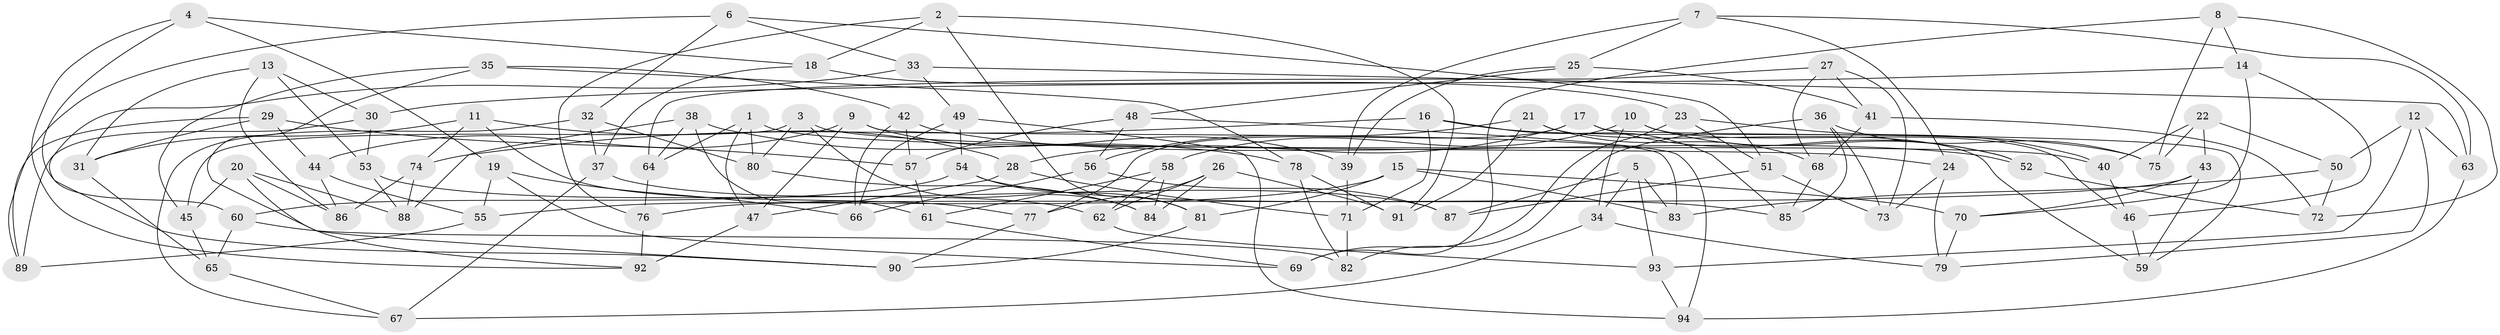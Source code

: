 // coarse degree distribution, {6: 0.38461538461538464, 4: 0.5230769230769231, 5: 0.06153846153846154, 3: 0.03076923076923077}
// Generated by graph-tools (version 1.1) at 2025/52/02/27/25 19:52:30]
// undirected, 94 vertices, 188 edges
graph export_dot {
graph [start="1"]
  node [color=gray90,style=filled];
  1;
  2;
  3;
  4;
  5;
  6;
  7;
  8;
  9;
  10;
  11;
  12;
  13;
  14;
  15;
  16;
  17;
  18;
  19;
  20;
  21;
  22;
  23;
  24;
  25;
  26;
  27;
  28;
  29;
  30;
  31;
  32;
  33;
  34;
  35;
  36;
  37;
  38;
  39;
  40;
  41;
  42;
  43;
  44;
  45;
  46;
  47;
  48;
  49;
  50;
  51;
  52;
  53;
  54;
  55;
  56;
  57;
  58;
  59;
  60;
  61;
  62;
  63;
  64;
  65;
  66;
  67;
  68;
  69;
  70;
  71;
  72;
  73;
  74;
  75;
  76;
  77;
  78;
  79;
  80;
  81;
  82;
  83;
  84;
  85;
  86;
  87;
  88;
  89;
  90;
  91;
  92;
  93;
  94;
  1 -- 40;
  1 -- 47;
  1 -- 64;
  1 -- 80;
  2 -- 76;
  2 -- 18;
  2 -- 91;
  2 -- 81;
  3 -- 45;
  3 -- 80;
  3 -- 84;
  3 -- 24;
  4 -- 60;
  4 -- 19;
  4 -- 92;
  4 -- 18;
  5 -- 93;
  5 -- 34;
  5 -- 87;
  5 -- 83;
  6 -- 32;
  6 -- 89;
  6 -- 51;
  6 -- 33;
  7 -- 24;
  7 -- 63;
  7 -- 39;
  7 -- 25;
  8 -- 69;
  8 -- 14;
  8 -- 75;
  8 -- 72;
  9 -- 83;
  9 -- 44;
  9 -- 47;
  9 -- 39;
  10 -- 46;
  10 -- 34;
  10 -- 58;
  10 -- 52;
  11 -- 77;
  11 -- 31;
  11 -- 28;
  11 -- 74;
  12 -- 63;
  12 -- 50;
  12 -- 93;
  12 -- 79;
  13 -- 30;
  13 -- 53;
  13 -- 86;
  13 -- 31;
  14 -- 70;
  14 -- 30;
  14 -- 46;
  15 -- 81;
  15 -- 83;
  15 -- 55;
  15 -- 70;
  16 -- 75;
  16 -- 71;
  16 -- 85;
  16 -- 74;
  17 -- 52;
  17 -- 28;
  17 -- 59;
  17 -- 77;
  18 -- 37;
  18 -- 23;
  19 -- 55;
  19 -- 69;
  19 -- 66;
  20 -- 45;
  20 -- 92;
  20 -- 88;
  20 -- 86;
  21 -- 68;
  21 -- 59;
  21 -- 91;
  21 -- 56;
  22 -- 43;
  22 -- 75;
  22 -- 50;
  22 -- 40;
  23 -- 69;
  23 -- 40;
  23 -- 51;
  24 -- 73;
  24 -- 79;
  25 -- 41;
  25 -- 48;
  25 -- 39;
  26 -- 77;
  26 -- 91;
  26 -- 62;
  26 -- 84;
  27 -- 73;
  27 -- 68;
  27 -- 41;
  27 -- 64;
  28 -- 71;
  28 -- 47;
  29 -- 89;
  29 -- 57;
  29 -- 44;
  29 -- 31;
  30 -- 53;
  30 -- 89;
  31 -- 65;
  32 -- 67;
  32 -- 80;
  32 -- 37;
  33 -- 90;
  33 -- 49;
  33 -- 63;
  34 -- 67;
  34 -- 79;
  35 -- 42;
  35 -- 78;
  35 -- 45;
  35 -- 90;
  36 -- 85;
  36 -- 73;
  36 -- 82;
  36 -- 75;
  37 -- 67;
  37 -- 87;
  38 -- 61;
  38 -- 64;
  38 -- 88;
  38 -- 78;
  39 -- 71;
  40 -- 46;
  41 -- 72;
  41 -- 68;
  42 -- 66;
  42 -- 52;
  42 -- 57;
  43 -- 59;
  43 -- 76;
  43 -- 70;
  44 -- 86;
  44 -- 55;
  45 -- 65;
  46 -- 59;
  47 -- 92;
  48 -- 94;
  48 -- 57;
  48 -- 56;
  49 -- 66;
  49 -- 94;
  49 -- 54;
  50 -- 72;
  50 -- 83;
  51 -- 87;
  51 -- 73;
  52 -- 72;
  53 -- 62;
  53 -- 88;
  54 -- 85;
  54 -- 60;
  54 -- 81;
  55 -- 89;
  56 -- 87;
  56 -- 66;
  57 -- 61;
  58 -- 61;
  58 -- 62;
  58 -- 84;
  60 -- 65;
  60 -- 82;
  61 -- 69;
  62 -- 93;
  63 -- 94;
  64 -- 76;
  65 -- 67;
  68 -- 85;
  70 -- 79;
  71 -- 82;
  74 -- 86;
  74 -- 88;
  76 -- 92;
  77 -- 90;
  78 -- 91;
  78 -- 82;
  80 -- 84;
  81 -- 90;
  93 -- 94;
}
